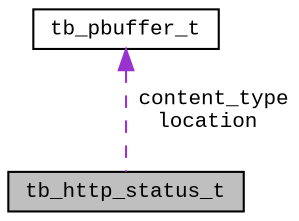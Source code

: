 digraph "tb_http_status_t"
{
  edge [fontname="CourierNew",fontsize="10",labelfontname="CourierNew",labelfontsize="10"];
  node [fontname="CourierNew",fontsize="10",shape=record];
  Node1 [label="tb_http_status_t",height=0.2,width=0.4,color="black", fillcolor="grey75", style="filled" fontcolor="black"];
  Node2 -> Node1 [dir="back",color="darkorchid3",fontsize="10",style="dashed",label=" content_type\nlocation" ,fontname="CourierNew"];
  Node2 [label="tb_pbuffer_t",height=0.2,width=0.4,color="black", fillcolor="white", style="filled",URL="$db/dac/structtb__pbuffer__t.html"];
}
